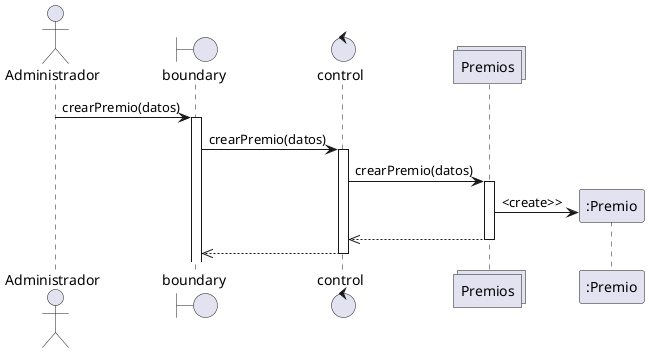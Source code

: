@startuml Editar usuario
actor "Administrador" as Administrador
boundary boundary
control control
collections Premios as Usuarios 
participant ":Premio" as user
Administrador->boundary: crearPremio(datos)
activate boundary
boundary->control:crearPremio(datos)
activate control
control->Usuarios:crearPremio(datos)
activate Usuarios
create user
Usuarios->user: <create>>
control<<--Usuarios
deactivate Usuarios
boundary<<--control
deactivate control
@enduml